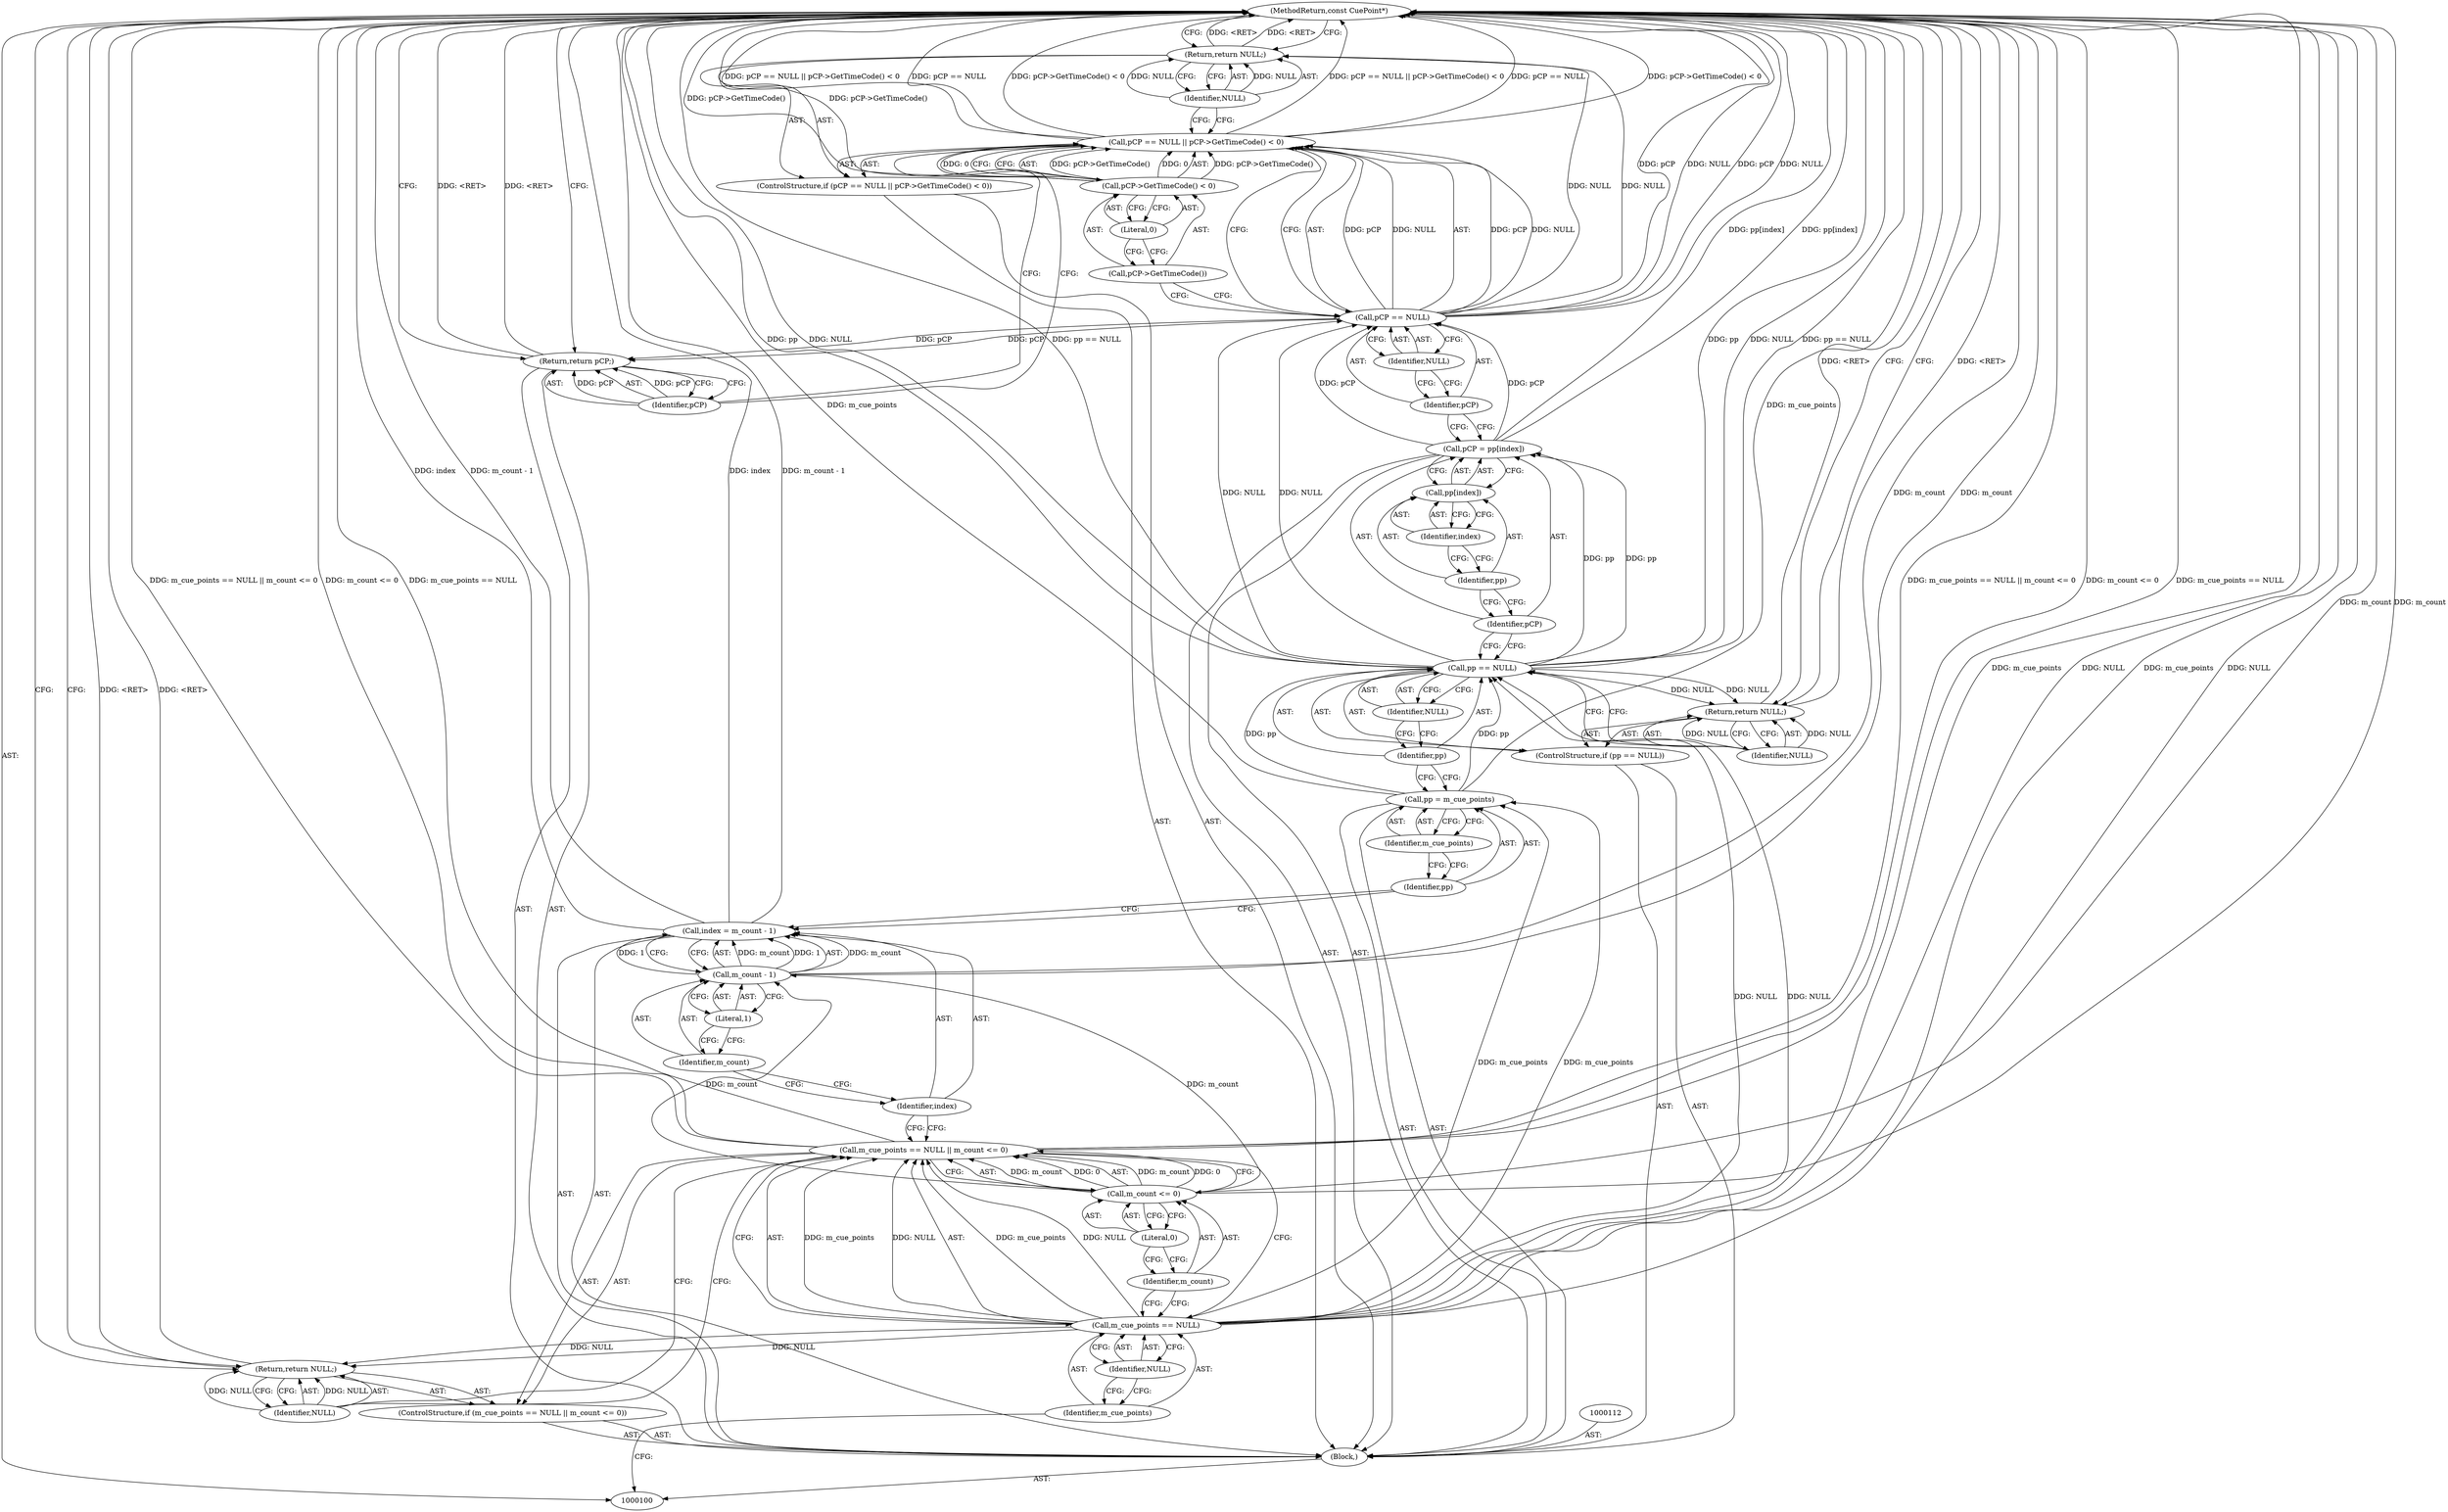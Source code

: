 digraph "0_Android_cc274e2abe8b2a6698a5c47d8aa4bb45f1f9538d_18" {
"1000144" [label="(MethodReturn,const CuePoint*)"];
"1000101" [label="(Block,)"];
"1000127" [label="(Call,pCP = pp[index])"];
"1000128" [label="(Identifier,pCP)"];
"1000129" [label="(Call,pp[index])"];
"1000130" [label="(Identifier,pp)"];
"1000131" [label="(Identifier,index)"];
"1000136" [label="(Identifier,NULL)"];
"1000132" [label="(ControlStructure,if (pCP == NULL || pCP->GetTimeCode() < 0))"];
"1000137" [label="(Call,pCP->GetTimeCode() < 0)"];
"1000138" [label="(Call,pCP->GetTimeCode())"];
"1000139" [label="(Literal,0)"];
"1000133" [label="(Call,pCP == NULL || pCP->GetTimeCode() < 0)"];
"1000134" [label="(Call,pCP == NULL)"];
"1000135" [label="(Identifier,pCP)"];
"1000141" [label="(Identifier,NULL)"];
"1000140" [label="(Return,return NULL;)"];
"1000143" [label="(Identifier,pCP)"];
"1000142" [label="(Return,return pCP;)"];
"1000102" [label="(ControlStructure,if (m_cue_points == NULL || m_count <= 0))"];
"1000106" [label="(Identifier,NULL)"];
"1000107" [label="(Call,m_count <= 0)"];
"1000108" [label="(Identifier,m_count)"];
"1000109" [label="(Literal,0)"];
"1000103" [label="(Call,m_cue_points == NULL || m_count <= 0)"];
"1000104" [label="(Call,m_cue_points == NULL)"];
"1000105" [label="(Identifier,m_cue_points)"];
"1000111" [label="(Identifier,NULL)"];
"1000110" [label="(Return,return NULL;)"];
"1000113" [label="(Call,index = m_count - 1)"];
"1000114" [label="(Identifier,index)"];
"1000115" [label="(Call,m_count - 1)"];
"1000116" [label="(Identifier,m_count)"];
"1000117" [label="(Literal,1)"];
"1000118" [label="(Call,pp = m_cue_points)"];
"1000119" [label="(Identifier,pp)"];
"1000120" [label="(Identifier,m_cue_points)"];
"1000124" [label="(Identifier,NULL)"];
"1000121" [label="(ControlStructure,if (pp == NULL))"];
"1000122" [label="(Call,pp == NULL)"];
"1000123" [label="(Identifier,pp)"];
"1000126" [label="(Identifier,NULL)"];
"1000125" [label="(Return,return NULL;)"];
"1000144" -> "1000100"  [label="AST: "];
"1000144" -> "1000110"  [label="CFG: "];
"1000144" -> "1000125"  [label="CFG: "];
"1000144" -> "1000140"  [label="CFG: "];
"1000144" -> "1000142"  [label="CFG: "];
"1000140" -> "1000144"  [label="DDG: <RET>"];
"1000107" -> "1000144"  [label="DDG: m_count"];
"1000103" -> "1000144"  [label="DDG: m_count <= 0"];
"1000103" -> "1000144"  [label="DDG: m_cue_points == NULL"];
"1000103" -> "1000144"  [label="DDG: m_cue_points == NULL || m_count <= 0"];
"1000104" -> "1000144"  [label="DDG: m_cue_points"];
"1000104" -> "1000144"  [label="DDG: NULL"];
"1000113" -> "1000144"  [label="DDG: index"];
"1000113" -> "1000144"  [label="DDG: m_count - 1"];
"1000122" -> "1000144"  [label="DDG: pp"];
"1000122" -> "1000144"  [label="DDG: NULL"];
"1000122" -> "1000144"  [label="DDG: pp == NULL"];
"1000133" -> "1000144"  [label="DDG: pCP == NULL || pCP->GetTimeCode() < 0"];
"1000133" -> "1000144"  [label="DDG: pCP == NULL"];
"1000133" -> "1000144"  [label="DDG: pCP->GetTimeCode() < 0"];
"1000137" -> "1000144"  [label="DDG: pCP->GetTimeCode()"];
"1000115" -> "1000144"  [label="DDG: m_count"];
"1000127" -> "1000144"  [label="DDG: pp[index]"];
"1000134" -> "1000144"  [label="DDG: pCP"];
"1000134" -> "1000144"  [label="DDG: NULL"];
"1000118" -> "1000144"  [label="DDG: m_cue_points"];
"1000142" -> "1000144"  [label="DDG: <RET>"];
"1000125" -> "1000144"  [label="DDG: <RET>"];
"1000110" -> "1000144"  [label="DDG: <RET>"];
"1000101" -> "1000100"  [label="AST: "];
"1000102" -> "1000101"  [label="AST: "];
"1000112" -> "1000101"  [label="AST: "];
"1000113" -> "1000101"  [label="AST: "];
"1000118" -> "1000101"  [label="AST: "];
"1000121" -> "1000101"  [label="AST: "];
"1000127" -> "1000101"  [label="AST: "];
"1000132" -> "1000101"  [label="AST: "];
"1000142" -> "1000101"  [label="AST: "];
"1000127" -> "1000101"  [label="AST: "];
"1000127" -> "1000129"  [label="CFG: "];
"1000128" -> "1000127"  [label="AST: "];
"1000129" -> "1000127"  [label="AST: "];
"1000135" -> "1000127"  [label="CFG: "];
"1000127" -> "1000144"  [label="DDG: pp[index]"];
"1000122" -> "1000127"  [label="DDG: pp"];
"1000127" -> "1000134"  [label="DDG: pCP"];
"1000128" -> "1000127"  [label="AST: "];
"1000128" -> "1000122"  [label="CFG: "];
"1000130" -> "1000128"  [label="CFG: "];
"1000129" -> "1000127"  [label="AST: "];
"1000129" -> "1000131"  [label="CFG: "];
"1000130" -> "1000129"  [label="AST: "];
"1000131" -> "1000129"  [label="AST: "];
"1000127" -> "1000129"  [label="CFG: "];
"1000130" -> "1000129"  [label="AST: "];
"1000130" -> "1000128"  [label="CFG: "];
"1000131" -> "1000130"  [label="CFG: "];
"1000131" -> "1000129"  [label="AST: "];
"1000131" -> "1000130"  [label="CFG: "];
"1000129" -> "1000131"  [label="CFG: "];
"1000136" -> "1000134"  [label="AST: "];
"1000136" -> "1000135"  [label="CFG: "];
"1000134" -> "1000136"  [label="CFG: "];
"1000132" -> "1000101"  [label="AST: "];
"1000133" -> "1000132"  [label="AST: "];
"1000140" -> "1000132"  [label="AST: "];
"1000137" -> "1000133"  [label="AST: "];
"1000137" -> "1000139"  [label="CFG: "];
"1000138" -> "1000137"  [label="AST: "];
"1000139" -> "1000137"  [label="AST: "];
"1000133" -> "1000137"  [label="CFG: "];
"1000137" -> "1000144"  [label="DDG: pCP->GetTimeCode()"];
"1000137" -> "1000133"  [label="DDG: pCP->GetTimeCode()"];
"1000137" -> "1000133"  [label="DDG: 0"];
"1000138" -> "1000137"  [label="AST: "];
"1000138" -> "1000134"  [label="CFG: "];
"1000139" -> "1000138"  [label="CFG: "];
"1000139" -> "1000137"  [label="AST: "];
"1000139" -> "1000138"  [label="CFG: "];
"1000137" -> "1000139"  [label="CFG: "];
"1000133" -> "1000132"  [label="AST: "];
"1000133" -> "1000134"  [label="CFG: "];
"1000133" -> "1000137"  [label="CFG: "];
"1000134" -> "1000133"  [label="AST: "];
"1000137" -> "1000133"  [label="AST: "];
"1000141" -> "1000133"  [label="CFG: "];
"1000143" -> "1000133"  [label="CFG: "];
"1000133" -> "1000144"  [label="DDG: pCP == NULL || pCP->GetTimeCode() < 0"];
"1000133" -> "1000144"  [label="DDG: pCP == NULL"];
"1000133" -> "1000144"  [label="DDG: pCP->GetTimeCode() < 0"];
"1000134" -> "1000133"  [label="DDG: pCP"];
"1000134" -> "1000133"  [label="DDG: NULL"];
"1000137" -> "1000133"  [label="DDG: pCP->GetTimeCode()"];
"1000137" -> "1000133"  [label="DDG: 0"];
"1000134" -> "1000133"  [label="AST: "];
"1000134" -> "1000136"  [label="CFG: "];
"1000135" -> "1000134"  [label="AST: "];
"1000136" -> "1000134"  [label="AST: "];
"1000138" -> "1000134"  [label="CFG: "];
"1000133" -> "1000134"  [label="CFG: "];
"1000134" -> "1000144"  [label="DDG: pCP"];
"1000134" -> "1000144"  [label="DDG: NULL"];
"1000134" -> "1000133"  [label="DDG: pCP"];
"1000134" -> "1000133"  [label="DDG: NULL"];
"1000127" -> "1000134"  [label="DDG: pCP"];
"1000122" -> "1000134"  [label="DDG: NULL"];
"1000134" -> "1000140"  [label="DDG: NULL"];
"1000134" -> "1000142"  [label="DDG: pCP"];
"1000135" -> "1000134"  [label="AST: "];
"1000135" -> "1000127"  [label="CFG: "];
"1000136" -> "1000135"  [label="CFG: "];
"1000141" -> "1000140"  [label="AST: "];
"1000141" -> "1000133"  [label="CFG: "];
"1000140" -> "1000141"  [label="CFG: "];
"1000141" -> "1000140"  [label="DDG: NULL"];
"1000140" -> "1000132"  [label="AST: "];
"1000140" -> "1000141"  [label="CFG: "];
"1000141" -> "1000140"  [label="AST: "];
"1000144" -> "1000140"  [label="CFG: "];
"1000140" -> "1000144"  [label="DDG: <RET>"];
"1000141" -> "1000140"  [label="DDG: NULL"];
"1000134" -> "1000140"  [label="DDG: NULL"];
"1000143" -> "1000142"  [label="AST: "];
"1000143" -> "1000133"  [label="CFG: "];
"1000142" -> "1000143"  [label="CFG: "];
"1000143" -> "1000142"  [label="DDG: pCP"];
"1000142" -> "1000101"  [label="AST: "];
"1000142" -> "1000143"  [label="CFG: "];
"1000143" -> "1000142"  [label="AST: "];
"1000144" -> "1000142"  [label="CFG: "];
"1000142" -> "1000144"  [label="DDG: <RET>"];
"1000143" -> "1000142"  [label="DDG: pCP"];
"1000134" -> "1000142"  [label="DDG: pCP"];
"1000102" -> "1000101"  [label="AST: "];
"1000103" -> "1000102"  [label="AST: "];
"1000110" -> "1000102"  [label="AST: "];
"1000106" -> "1000104"  [label="AST: "];
"1000106" -> "1000105"  [label="CFG: "];
"1000104" -> "1000106"  [label="CFG: "];
"1000107" -> "1000103"  [label="AST: "];
"1000107" -> "1000109"  [label="CFG: "];
"1000108" -> "1000107"  [label="AST: "];
"1000109" -> "1000107"  [label="AST: "];
"1000103" -> "1000107"  [label="CFG: "];
"1000107" -> "1000144"  [label="DDG: m_count"];
"1000107" -> "1000103"  [label="DDG: m_count"];
"1000107" -> "1000103"  [label="DDG: 0"];
"1000107" -> "1000115"  [label="DDG: m_count"];
"1000108" -> "1000107"  [label="AST: "];
"1000108" -> "1000104"  [label="CFG: "];
"1000109" -> "1000108"  [label="CFG: "];
"1000109" -> "1000107"  [label="AST: "];
"1000109" -> "1000108"  [label="CFG: "];
"1000107" -> "1000109"  [label="CFG: "];
"1000103" -> "1000102"  [label="AST: "];
"1000103" -> "1000104"  [label="CFG: "];
"1000103" -> "1000107"  [label="CFG: "];
"1000104" -> "1000103"  [label="AST: "];
"1000107" -> "1000103"  [label="AST: "];
"1000111" -> "1000103"  [label="CFG: "];
"1000114" -> "1000103"  [label="CFG: "];
"1000103" -> "1000144"  [label="DDG: m_count <= 0"];
"1000103" -> "1000144"  [label="DDG: m_cue_points == NULL"];
"1000103" -> "1000144"  [label="DDG: m_cue_points == NULL || m_count <= 0"];
"1000104" -> "1000103"  [label="DDG: m_cue_points"];
"1000104" -> "1000103"  [label="DDG: NULL"];
"1000107" -> "1000103"  [label="DDG: m_count"];
"1000107" -> "1000103"  [label="DDG: 0"];
"1000104" -> "1000103"  [label="AST: "];
"1000104" -> "1000106"  [label="CFG: "];
"1000105" -> "1000104"  [label="AST: "];
"1000106" -> "1000104"  [label="AST: "];
"1000108" -> "1000104"  [label="CFG: "];
"1000103" -> "1000104"  [label="CFG: "];
"1000104" -> "1000144"  [label="DDG: m_cue_points"];
"1000104" -> "1000144"  [label="DDG: NULL"];
"1000104" -> "1000103"  [label="DDG: m_cue_points"];
"1000104" -> "1000103"  [label="DDG: NULL"];
"1000104" -> "1000110"  [label="DDG: NULL"];
"1000104" -> "1000118"  [label="DDG: m_cue_points"];
"1000104" -> "1000122"  [label="DDG: NULL"];
"1000105" -> "1000104"  [label="AST: "];
"1000105" -> "1000100"  [label="CFG: "];
"1000106" -> "1000105"  [label="CFG: "];
"1000111" -> "1000110"  [label="AST: "];
"1000111" -> "1000103"  [label="CFG: "];
"1000110" -> "1000111"  [label="CFG: "];
"1000111" -> "1000110"  [label="DDG: NULL"];
"1000110" -> "1000102"  [label="AST: "];
"1000110" -> "1000111"  [label="CFG: "];
"1000111" -> "1000110"  [label="AST: "];
"1000144" -> "1000110"  [label="CFG: "];
"1000110" -> "1000144"  [label="DDG: <RET>"];
"1000111" -> "1000110"  [label="DDG: NULL"];
"1000104" -> "1000110"  [label="DDG: NULL"];
"1000113" -> "1000101"  [label="AST: "];
"1000113" -> "1000115"  [label="CFG: "];
"1000114" -> "1000113"  [label="AST: "];
"1000115" -> "1000113"  [label="AST: "];
"1000119" -> "1000113"  [label="CFG: "];
"1000113" -> "1000144"  [label="DDG: index"];
"1000113" -> "1000144"  [label="DDG: m_count - 1"];
"1000115" -> "1000113"  [label="DDG: m_count"];
"1000115" -> "1000113"  [label="DDG: 1"];
"1000114" -> "1000113"  [label="AST: "];
"1000114" -> "1000103"  [label="CFG: "];
"1000116" -> "1000114"  [label="CFG: "];
"1000115" -> "1000113"  [label="AST: "];
"1000115" -> "1000117"  [label="CFG: "];
"1000116" -> "1000115"  [label="AST: "];
"1000117" -> "1000115"  [label="AST: "];
"1000113" -> "1000115"  [label="CFG: "];
"1000115" -> "1000144"  [label="DDG: m_count"];
"1000115" -> "1000113"  [label="DDG: m_count"];
"1000115" -> "1000113"  [label="DDG: 1"];
"1000107" -> "1000115"  [label="DDG: m_count"];
"1000116" -> "1000115"  [label="AST: "];
"1000116" -> "1000114"  [label="CFG: "];
"1000117" -> "1000116"  [label="CFG: "];
"1000117" -> "1000115"  [label="AST: "];
"1000117" -> "1000116"  [label="CFG: "];
"1000115" -> "1000117"  [label="CFG: "];
"1000118" -> "1000101"  [label="AST: "];
"1000118" -> "1000120"  [label="CFG: "];
"1000119" -> "1000118"  [label="AST: "];
"1000120" -> "1000118"  [label="AST: "];
"1000123" -> "1000118"  [label="CFG: "];
"1000118" -> "1000144"  [label="DDG: m_cue_points"];
"1000104" -> "1000118"  [label="DDG: m_cue_points"];
"1000118" -> "1000122"  [label="DDG: pp"];
"1000119" -> "1000118"  [label="AST: "];
"1000119" -> "1000113"  [label="CFG: "];
"1000120" -> "1000119"  [label="CFG: "];
"1000120" -> "1000118"  [label="AST: "];
"1000120" -> "1000119"  [label="CFG: "];
"1000118" -> "1000120"  [label="CFG: "];
"1000124" -> "1000122"  [label="AST: "];
"1000124" -> "1000123"  [label="CFG: "];
"1000122" -> "1000124"  [label="CFG: "];
"1000121" -> "1000101"  [label="AST: "];
"1000122" -> "1000121"  [label="AST: "];
"1000125" -> "1000121"  [label="AST: "];
"1000122" -> "1000121"  [label="AST: "];
"1000122" -> "1000124"  [label="CFG: "];
"1000123" -> "1000122"  [label="AST: "];
"1000124" -> "1000122"  [label="AST: "];
"1000126" -> "1000122"  [label="CFG: "];
"1000128" -> "1000122"  [label="CFG: "];
"1000122" -> "1000144"  [label="DDG: pp"];
"1000122" -> "1000144"  [label="DDG: NULL"];
"1000122" -> "1000144"  [label="DDG: pp == NULL"];
"1000118" -> "1000122"  [label="DDG: pp"];
"1000104" -> "1000122"  [label="DDG: NULL"];
"1000122" -> "1000125"  [label="DDG: NULL"];
"1000122" -> "1000127"  [label="DDG: pp"];
"1000122" -> "1000134"  [label="DDG: NULL"];
"1000123" -> "1000122"  [label="AST: "];
"1000123" -> "1000118"  [label="CFG: "];
"1000124" -> "1000123"  [label="CFG: "];
"1000126" -> "1000125"  [label="AST: "];
"1000126" -> "1000122"  [label="CFG: "];
"1000125" -> "1000126"  [label="CFG: "];
"1000126" -> "1000125"  [label="DDG: NULL"];
"1000125" -> "1000121"  [label="AST: "];
"1000125" -> "1000126"  [label="CFG: "];
"1000126" -> "1000125"  [label="AST: "];
"1000144" -> "1000125"  [label="CFG: "];
"1000125" -> "1000144"  [label="DDG: <RET>"];
"1000126" -> "1000125"  [label="DDG: NULL"];
"1000122" -> "1000125"  [label="DDG: NULL"];
}

